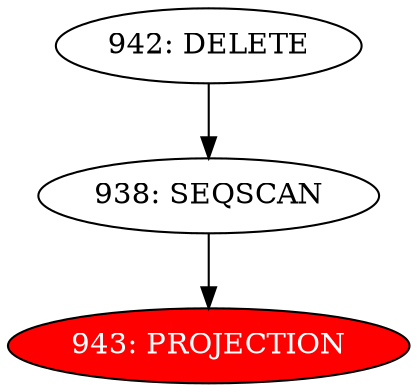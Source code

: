digraph name {
938 [label="938: SEQSCAN" ];
938 -> 943;
943 [label="943: PROJECTION" fontcolor="white" style="filled" fillcolor="red"];
942 [label="942: DELETE" ];
942 -> 938;

}

